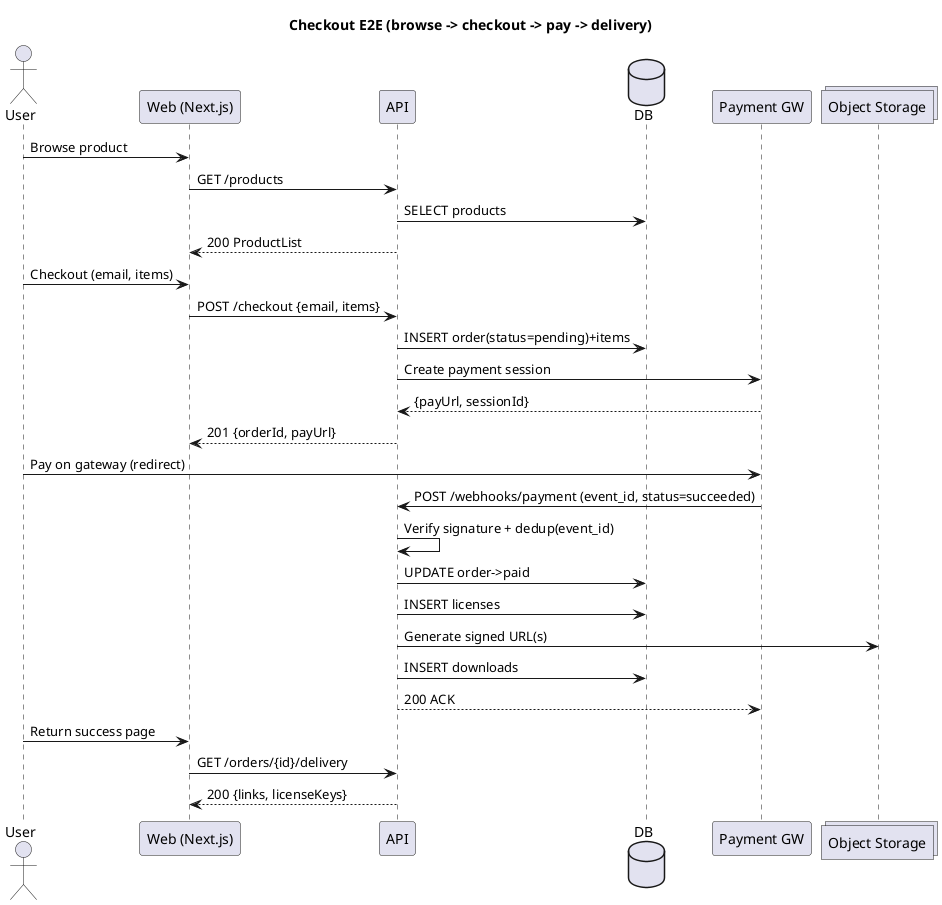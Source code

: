 @startuml
title Checkout E2E (browse -> checkout -> pay -> delivery)

actor User
participant "Web (Next.js)" as FE
participant "API" as API
database "DB" as DB
participant "Payment GW" as PG
collections "Object Storage" as S3

User -> FE: Browse product
FE -> API: GET /products
API -> DB: SELECT products
API --> FE: 200 ProductList

User -> FE: Checkout (email, items)
FE -> API: POST /checkout {email, items}
API -> DB: INSERT order(status=pending)+items
API -> PG: Create payment session
PG --> API: {payUrl, sessionId}
API --> FE: 201 {orderId, payUrl}

User -> PG: Pay on gateway (redirect)
PG -> API: POST /webhooks/payment (event_id, status=succeeded)
API -> API: Verify signature + dedup(event_id)
API -> DB: UPDATE order->paid
API -> DB: INSERT licenses
API -> S3: Generate signed URL(s)
API -> DB: INSERT downloads
API --> PG: 200 ACK

User -> FE: Return success page
FE -> API: GET /orders/{id}/delivery
API --> FE: 200 {links, licenseKeys}
@enduml